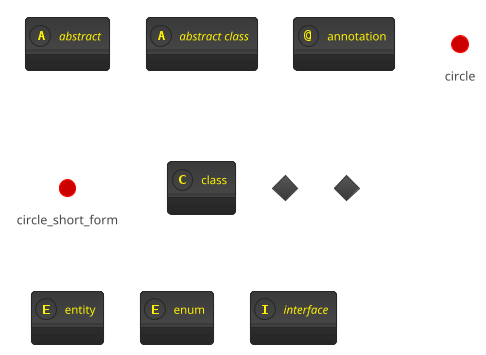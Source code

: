 ' Do not edit
' Theme Gallery
' autogenerated by script
'
@startuml
!theme black-knight
abstract        abstract
abstract class  "abstract class"
annotation      annotation
circle          circle
()              circle_short_form
class           class
diamond         diamond
<>              diamond_short_form
entity          entity
enum            enum
interface       interface
@enduml
